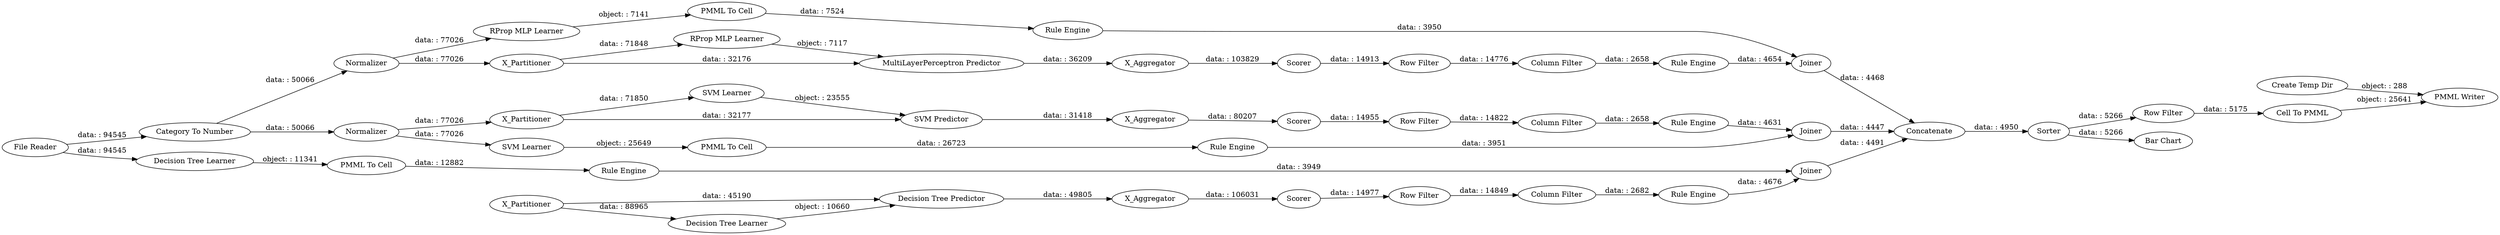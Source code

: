 digraph {
	"-4167728046032179617_35" [label="RProp MLP Learner"]
	"3387650110661831524_52" [label=Sorter]
	"3387650110661831524_53" [label="Row Filter"]
	"3387650110661831524_54" [label="Cell To PMML"]
	"3387650110661831524_56" [label="Create Temp Dir"]
	"-4167728046032179617_2" [label=X_Partitioner]
	"949937058119310408_32" [label="Decision Tree Predictor"]
	"-4167728046032179617_7" [label=X_Aggregator]
	"949937058119310408_14" [label=Joiner]
	"949937058119310408_26" [label=Scorer]
	"-4167728046032179617_20" [label=Scorer]
	"-4167728046032179617_33" [label="Rule Engine"]
	"-2259408662025595694_35" [label="Rule Engine"]
	"-2259408662025595694_7" [label=X_Aggregator]
	"949937058119310408_9" [label="Row Filter"]
	"-4167728046032179617_10" [label="Column Filter"]
	"-4167728046032179617_31" [label="RProp MLP Learner"]
	"949937058119310408_34" [label="Rule Engine"]
	"949937058119310408_35" [label="Rule Engine"]
	"-4167728046032179617_22" [label="PMML To Cell"]
	"-2259408662025595694_36" [label="Rule Engine"]
	"3387650110661831524_57" [label="File Reader"]
	"-4167728046032179617_34" [label="Rule Engine"]
	"-2259408662025595694_31" [label="SVM Learner"]
	"949937058119310408_7" [label=X_Aggregator]
	"-2259408662025595694_10" [label="Column Filter"]
	"3387650110661831524_60" [label=Concatenate]
	"-4167728046032179617_32" [label="MultiLayerPerceptron Predictor"]
	"3387650110661831524_55" [label="PMML Writer"]
	"-4167728046032179617_14" [label=Joiner]
	"949937058119310408_31" [label="Decision Tree Learner"]
	"-4167728046032179617_18" [label=Normalizer]
	"-2259408662025595694_2" [label=X_Partitioner]
	"-2259408662025595694_18" [label=Normalizer]
	"949937058119310408_28" [label="PMML To Cell"]
	"-4167728046032179617_9" [label="Row Filter"]
	"-2259408662025595694_33" [label="SVM Learner"]
	"-2259408662025595694_14" [label=Joiner]
	"-2259408662025595694_32" [label="SVM Predictor"]
	"3387650110661831524_59" [label="Bar Chart"]
	"3387650110661831524_58" [label="Category To Number"]
	"949937058119310408_2" [label=X_Partitioner]
	"-2259408662025595694_21" [label=Scorer]
	"949937058119310408_10" [label="Column Filter"]
	"949937058119310408_33" [label="Decision Tree Learner"]
	"-2259408662025595694_9" [label="Row Filter"]
	"-2259408662025595694_34" [label="PMML To Cell"]
	"-4167728046032179617_31" -> "-4167728046032179617_32" [label="object: : 7117"]
	"-2259408662025595694_2" -> "-2259408662025595694_31" [label="data: : 71850"]
	"949937058119310408_2" -> "949937058119310408_32" [label="data: : 45190"]
	"-2259408662025595694_7" -> "-2259408662025595694_21" [label="data: : 80207"]
	"-4167728046032179617_18" -> "-4167728046032179617_2" [label="data: : 77026"]
	"949937058119310408_35" -> "949937058119310408_14" [label="data: : 4676"]
	"949937058119310408_2" -> "949937058119310408_31" [label="data: : 88965"]
	"-2259408662025595694_9" -> "-2259408662025595694_10" [label="data: : 14822"]
	"949937058119310408_26" -> "949937058119310408_9" [label="data: : 14977"]
	"3387650110661831524_54" -> "3387650110661831524_55" [label="object: : 25641"]
	"3387650110661831524_52" -> "3387650110661831524_53" [label="data: : 5266"]
	"-2259408662025595694_33" -> "-2259408662025595694_34" [label="object: : 25649"]
	"949937058119310408_28" -> "949937058119310408_34" [label="data: : 12882"]
	"949937058119310408_7" -> "949937058119310408_26" [label="data: : 106031"]
	"-4167728046032179617_2" -> "-4167728046032179617_31" [label="data: : 71848"]
	"-4167728046032179617_33" -> "-4167728046032179617_14" [label="data: : 4654"]
	"-4167728046032179617_20" -> "-4167728046032179617_9" [label="data: : 14913"]
	"-2259408662025595694_21" -> "-2259408662025595694_9" [label="data: : 14955"]
	"-2259408662025595694_36" -> "-2259408662025595694_14" [label="data: : 4631"]
	"-4167728046032179617_14" -> "3387650110661831524_60" [label="data: : 4468"]
	"949937058119310408_31" -> "949937058119310408_32" [label="object: : 10660"]
	"-4167728046032179617_7" -> "-4167728046032179617_20" [label="data: : 103829"]
	"-4167728046032179617_22" -> "-4167728046032179617_34" [label="data: : 7524"]
	"-2259408662025595694_14" -> "3387650110661831524_60" [label="data: : 4447"]
	"-2259408662025595694_18" -> "-2259408662025595694_33" [label="data: : 77026"]
	"949937058119310408_34" -> "949937058119310408_14" [label="data: : 3949"]
	"3387650110661831524_58" -> "-2259408662025595694_18" [label="data: : 50066"]
	"-2259408662025595694_10" -> "-2259408662025595694_36" [label="data: : 2658"]
	"-4167728046032179617_32" -> "-4167728046032179617_7" [label="data: : 36209"]
	"-4167728046032179617_34" -> "-4167728046032179617_14" [label="data: : 3950"]
	"-2259408662025595694_35" -> "-2259408662025595694_14" [label="data: : 3951"]
	"-4167728046032179617_2" -> "-4167728046032179617_32" [label="data: : 32176"]
	"-4167728046032179617_10" -> "-4167728046032179617_33" [label="data: : 2658"]
	"3387650110661831524_53" -> "3387650110661831524_54" [label="data: : 5175"]
	"-4167728046032179617_18" -> "-4167728046032179617_35" [label="data: : 77026"]
	"949937058119310408_33" -> "949937058119310408_28" [label="object: : 11341"]
	"-2259408662025595694_18" -> "-2259408662025595694_2" [label="data: : 77026"]
	"3387650110661831524_57" -> "949937058119310408_33" [label="data: : 94545"]
	"-2259408662025595694_32" -> "-2259408662025595694_7" [label="data: : 31418"]
	"949937058119310408_32" -> "949937058119310408_7" [label="data: : 49805"]
	"949937058119310408_10" -> "949937058119310408_35" [label="data: : 2682"]
	"3387650110661831524_58" -> "-4167728046032179617_18" [label="data: : 50066"]
	"-4167728046032179617_35" -> "-4167728046032179617_22" [label="object: : 7141"]
	"-2259408662025595694_2" -> "-2259408662025595694_32" [label="data: : 32177"]
	"949937058119310408_14" -> "3387650110661831524_60" [label="data: : 4491"]
	"3387650110661831524_56" -> "3387650110661831524_55" [label="object: : 288"]
	"3387650110661831524_60" -> "3387650110661831524_52" [label="data: : 4950"]
	"949937058119310408_9" -> "949937058119310408_10" [label="data: : 14849"]
	"-2259408662025595694_31" -> "-2259408662025595694_32" [label="object: : 23555"]
	"-2259408662025595694_34" -> "-2259408662025595694_35" [label="data: : 26723"]
	"-4167728046032179617_9" -> "-4167728046032179617_10" [label="data: : 14776"]
	"3387650110661831524_57" -> "3387650110661831524_58" [label="data: : 94545"]
	"3387650110661831524_52" -> "3387650110661831524_59" [label="data: : 5266"]
	rankdir=LR
}
